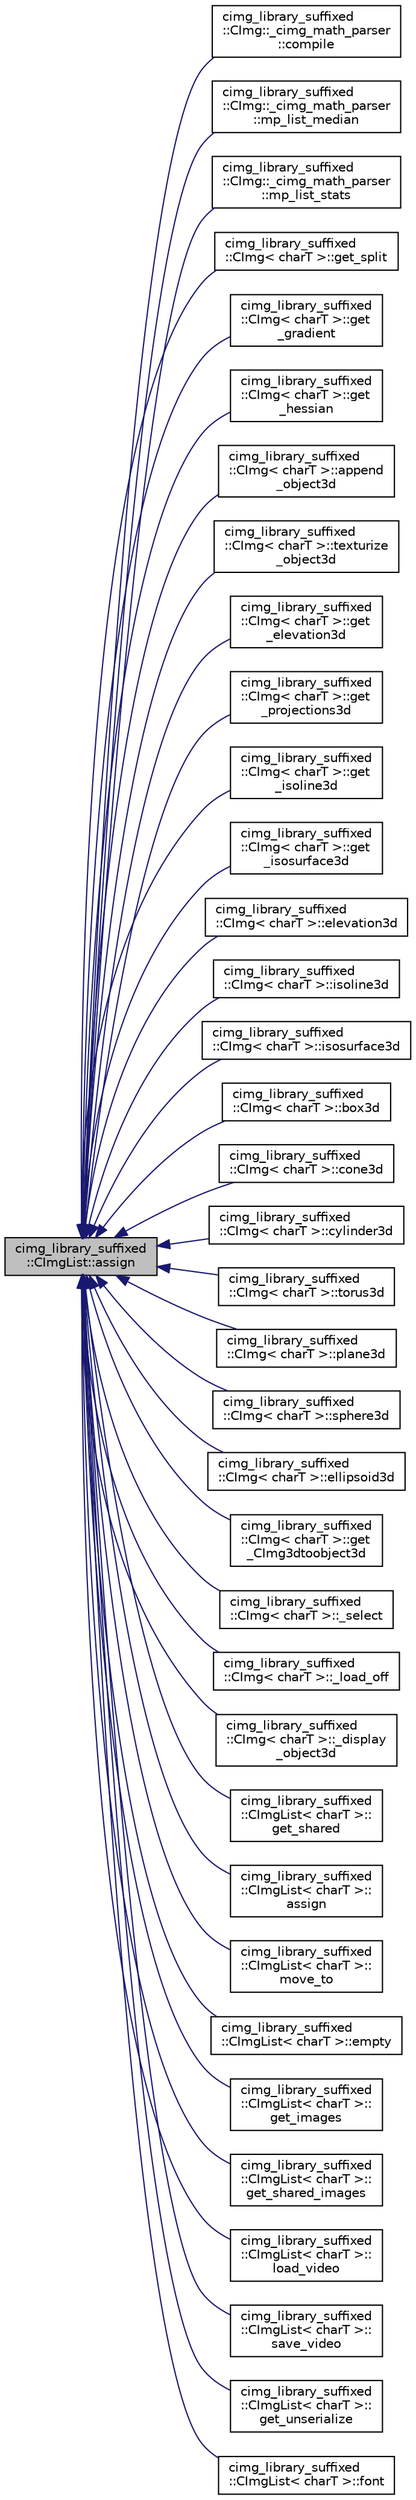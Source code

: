 digraph "cimg_library_suffixed::CImgList::assign"
{
  edge [fontname="Helvetica",fontsize="10",labelfontname="Helvetica",labelfontsize="10"];
  node [fontname="Helvetica",fontsize="10",shape=record];
  rankdir="LR";
  Node98 [label="cimg_library_suffixed\l::CImgList::assign",height=0.2,width=0.4,color="black", fillcolor="grey75", style="filled", fontcolor="black"];
  Node98 -> Node99 [dir="back",color="midnightblue",fontsize="10",style="solid",fontname="Helvetica"];
  Node99 [label="cimg_library_suffixed\l::CImg::_cimg_math_parser\l::compile",height=0.2,width=0.4,color="black", fillcolor="white", style="filled",URL="$structcimg__library__suffixed_1_1_c_img_1_1__cimg__math__parser.html#a318c44c5d1f4f0114355f37ace87a4ae"];
  Node98 -> Node100 [dir="back",color="midnightblue",fontsize="10",style="solid",fontname="Helvetica"];
  Node100 [label="cimg_library_suffixed\l::CImg::_cimg_math_parser\l::mp_list_median",height=0.2,width=0.4,color="black", fillcolor="white", style="filled",URL="$structcimg__library__suffixed_1_1_c_img_1_1__cimg__math__parser.html#ab78c2fb85a00fd6dcabc4d1622ada8d8"];
  Node98 -> Node101 [dir="back",color="midnightblue",fontsize="10",style="solid",fontname="Helvetica"];
  Node101 [label="cimg_library_suffixed\l::CImg::_cimg_math_parser\l::mp_list_stats",height=0.2,width=0.4,color="black", fillcolor="white", style="filled",URL="$structcimg__library__suffixed_1_1_c_img_1_1__cimg__math__parser.html#a91d57976b1f58cfaacd1726d65ca25de"];
  Node98 -> Node102 [dir="back",color="midnightblue",fontsize="10",style="solid",fontname="Helvetica"];
  Node102 [label="cimg_library_suffixed\l::CImg\< charT \>::get_split",height=0.2,width=0.4,color="black", fillcolor="white", style="filled",URL="$structcimg__library__suffixed_1_1_c_img.html#acae5385f7b2692787b1c50fa1663e587",tooltip="Split image into a list along specified axis. "];
  Node98 -> Node103 [dir="back",color="midnightblue",fontsize="10",style="solid",fontname="Helvetica"];
  Node103 [label="cimg_library_suffixed\l::CImg\< charT \>::get\l_gradient",height=0.2,width=0.4,color="black", fillcolor="white", style="filled",URL="$structcimg__library__suffixed_1_1_c_img.html#a0b91d1efa631f475b09ff573a0dd69a4",tooltip="Return image gradient. "];
  Node98 -> Node104 [dir="back",color="midnightblue",fontsize="10",style="solid",fontname="Helvetica"];
  Node104 [label="cimg_library_suffixed\l::CImg\< charT \>::get\l_hessian",height=0.2,width=0.4,color="black", fillcolor="white", style="filled",URL="$structcimg__library__suffixed_1_1_c_img.html#a4eb2ceb90169f0658337de1f5156fda5",tooltip="Return image hessian. "];
  Node98 -> Node105 [dir="back",color="midnightblue",fontsize="10",style="solid",fontname="Helvetica"];
  Node105 [label="cimg_library_suffixed\l::CImg\< charT \>::append\l_object3d",height=0.2,width=0.4,color="black", fillcolor="white", style="filled",URL="$structcimg__library__suffixed_1_1_c_img.html#af97fedf01cd4a4d8b7e0d11d519981e8",tooltip="Merge two 3d objects together. "];
  Node98 -> Node106 [dir="back",color="midnightblue",fontsize="10",style="solid",fontname="Helvetica"];
  Node106 [label="cimg_library_suffixed\l::CImg\< charT \>::texturize\l_object3d",height=0.2,width=0.4,color="black", fillcolor="white", style="filled",URL="$structcimg__library__suffixed_1_1_c_img.html#a42395174c544ec66191539bf76fcb360",tooltip="Texturize primitives of a 3d object. "];
  Node98 -> Node107 [dir="back",color="midnightblue",fontsize="10",style="solid",fontname="Helvetica"];
  Node107 [label="cimg_library_suffixed\l::CImg\< charT \>::get\l_elevation3d",height=0.2,width=0.4,color="black", fillcolor="white", style="filled",URL="$structcimg__library__suffixed_1_1_c_img.html#a6df02334b3342622e7439c27ec149456",tooltip="Generate a 3d elevation of the image instance. "];
  Node98 -> Node108 [dir="back",color="midnightblue",fontsize="10",style="solid",fontname="Helvetica"];
  Node108 [label="cimg_library_suffixed\l::CImg\< charT \>::get\l_projections3d",height=0.2,width=0.4,color="black", fillcolor="white", style="filled",URL="$structcimg__library__suffixed_1_1_c_img.html#a6daf74a21b7d7b540474f66f024cc4f9",tooltip="Generate the 3d projection planes of the image instance. "];
  Node98 -> Node109 [dir="back",color="midnightblue",fontsize="10",style="solid",fontname="Helvetica"];
  Node109 [label="cimg_library_suffixed\l::CImg\< charT \>::get\l_isoline3d",height=0.2,width=0.4,color="black", fillcolor="white", style="filled",URL="$structcimg__library__suffixed_1_1_c_img.html#afb6c6dfe13e9a40b69b6456e2689d057",tooltip="Generate a isoline of the image instance as a 3d object. "];
  Node98 -> Node110 [dir="back",color="midnightblue",fontsize="10",style="solid",fontname="Helvetica"];
  Node110 [label="cimg_library_suffixed\l::CImg\< charT \>::get\l_isosurface3d",height=0.2,width=0.4,color="black", fillcolor="white", style="filled",URL="$structcimg__library__suffixed_1_1_c_img.html#aae0a2d185e964035d5a13dd85208556e",tooltip="Generate an isosurface of the image instance as a 3d object. "];
  Node98 -> Node111 [dir="back",color="midnightblue",fontsize="10",style="solid",fontname="Helvetica"];
  Node111 [label="cimg_library_suffixed\l::CImg\< charT \>::elevation3d",height=0.2,width=0.4,color="black", fillcolor="white", style="filled",URL="$structcimg__library__suffixed_1_1_c_img.html#a693cdc6b4802d0fc1930890e030c1a33",tooltip="Compute 3d elevation of a function as a 3d object. "];
  Node98 -> Node112 [dir="back",color="midnightblue",fontsize="10",style="solid",fontname="Helvetica"];
  Node112 [label="cimg_library_suffixed\l::CImg\< charT \>::isoline3d",height=0.2,width=0.4,color="black", fillcolor="white", style="filled",URL="$structcimg__library__suffixed_1_1_c_img.html#aae1d41b8104d3018b50f25d47ac219e0",tooltip="Compute 0-isolines of a function, as a 3d object. "];
  Node98 -> Node113 [dir="back",color="midnightblue",fontsize="10",style="solid",fontname="Helvetica"];
  Node113 [label="cimg_library_suffixed\l::CImg\< charT \>::isosurface3d",height=0.2,width=0.4,color="black", fillcolor="white", style="filled",URL="$structcimg__library__suffixed_1_1_c_img.html#af2871222dafbcaf1ddab4701be882410",tooltip="Compute isosurface of a function, as a 3d object. "];
  Node98 -> Node114 [dir="back",color="midnightblue",fontsize="10",style="solid",fontname="Helvetica"];
  Node114 [label="cimg_library_suffixed\l::CImg\< charT \>::box3d",height=0.2,width=0.4,color="black", fillcolor="white", style="filled",URL="$structcimg__library__suffixed_1_1_c_img.html#a2d70ee859df458d9448ba2a127cedc82",tooltip="Generate a 3d box object. "];
  Node98 -> Node115 [dir="back",color="midnightblue",fontsize="10",style="solid",fontname="Helvetica"];
  Node115 [label="cimg_library_suffixed\l::CImg\< charT \>::cone3d",height=0.2,width=0.4,color="black", fillcolor="white", style="filled",URL="$structcimg__library__suffixed_1_1_c_img.html#a7cdc2da46ee1679928f178b0b886fba3",tooltip="Generate a 3d cone. "];
  Node98 -> Node116 [dir="back",color="midnightblue",fontsize="10",style="solid",fontname="Helvetica"];
  Node116 [label="cimg_library_suffixed\l::CImg\< charT \>::cylinder3d",height=0.2,width=0.4,color="black", fillcolor="white", style="filled",URL="$structcimg__library__suffixed_1_1_c_img.html#a009c1cb31d4c261774a310e10d0ee9d7",tooltip="Generate a 3d cylinder. "];
  Node98 -> Node117 [dir="back",color="midnightblue",fontsize="10",style="solid",fontname="Helvetica"];
  Node117 [label="cimg_library_suffixed\l::CImg\< charT \>::torus3d",height=0.2,width=0.4,color="black", fillcolor="white", style="filled",URL="$structcimg__library__suffixed_1_1_c_img.html#a8e6e4d77fb5eba21751926bb972d89d5",tooltip="Generate a 3d torus. "];
  Node98 -> Node118 [dir="back",color="midnightblue",fontsize="10",style="solid",fontname="Helvetica"];
  Node118 [label="cimg_library_suffixed\l::CImg\< charT \>::plane3d",height=0.2,width=0.4,color="black", fillcolor="white", style="filled",URL="$structcimg__library__suffixed_1_1_c_img.html#a38bca8940aa19a72153372c6615a0c61",tooltip="Generate a 3d XY-plane. "];
  Node98 -> Node119 [dir="back",color="midnightblue",fontsize="10",style="solid",fontname="Helvetica"];
  Node119 [label="cimg_library_suffixed\l::CImg\< charT \>::sphere3d",height=0.2,width=0.4,color="black", fillcolor="white", style="filled",URL="$structcimg__library__suffixed_1_1_c_img.html#a8025573f639ba766ca2270bf10c2d00f",tooltip="Generate a 3d sphere. "];
  Node98 -> Node120 [dir="back",color="midnightblue",fontsize="10",style="solid",fontname="Helvetica"];
  Node120 [label="cimg_library_suffixed\l::CImg\< charT \>::ellipsoid3d",height=0.2,width=0.4,color="black", fillcolor="white", style="filled",URL="$structcimg__library__suffixed_1_1_c_img.html#a0b8b15895c6d7bf28afb1878ee6cb122",tooltip="Generate a 3d ellipsoid. "];
  Node98 -> Node121 [dir="back",color="midnightblue",fontsize="10",style="solid",fontname="Helvetica"];
  Node121 [label="cimg_library_suffixed\l::CImg\< charT \>::get\l_CImg3dtoobject3d",height=0.2,width=0.4,color="black", fillcolor="white", style="filled",URL="$structcimg__library__suffixed_1_1_c_img.html#a4d0714efbea21ed5f469d21980acfac6",tooltip="Convert CImg3d representation into a 3d object . "];
  Node98 -> Node122 [dir="back",color="midnightblue",fontsize="10",style="solid",fontname="Helvetica"];
  Node122 [label="cimg_library_suffixed\l::CImg\< charT \>::_select",height=0.2,width=0.4,color="black", fillcolor="white", style="filled",URL="$structcimg__library__suffixed_1_1_c_img.html#ad9b7141242d0b6e861a8014112ddb5b5"];
  Node98 -> Node123 [dir="back",color="midnightblue",fontsize="10",style="solid",fontname="Helvetica"];
  Node123 [label="cimg_library_suffixed\l::CImg\< charT \>::_load_off",height=0.2,width=0.4,color="black", fillcolor="white", style="filled",URL="$structcimg__library__suffixed_1_1_c_img.html#a8f2efb14f687ccdb85c060757ca5a306"];
  Node98 -> Node124 [dir="back",color="midnightblue",fontsize="10",style="solid",fontname="Helvetica"];
  Node124 [label="cimg_library_suffixed\l::CImg\< charT \>::_display\l_object3d",height=0.2,width=0.4,color="black", fillcolor="white", style="filled",URL="$structcimg__library__suffixed_1_1_c_img.html#a8b40db5a9818c3f961a90840b271de6c"];
  Node98 -> Node125 [dir="back",color="midnightblue",fontsize="10",style="solid",fontname="Helvetica"];
  Node125 [label="cimg_library_suffixed\l::CImgList\< charT \>::\lget_shared",height=0.2,width=0.4,color="black", fillcolor="white", style="filled",URL="$structcimg__library__suffixed_1_1_c_img_list.html#a60bac5909029428b39ffc726b5f25079",tooltip="Return a list with elements being shared copies of images in the list instance. "];
  Node98 -> Node126 [dir="back",color="midnightblue",fontsize="10",style="solid",fontname="Helvetica"];
  Node126 [label="cimg_library_suffixed\l::CImgList\< charT \>::\lassign",height=0.2,width=0.4,color="black", fillcolor="white", style="filled",URL="$structcimg__library__suffixed_1_1_c_img_list.html#ab896c4f7d87bc33821231b37dd85f79e",tooltip="Construct list as a copy of an existing list and force shared state of elements  . "];
  Node98 -> Node127 [dir="back",color="midnightblue",fontsize="10",style="solid",fontname="Helvetica"];
  Node127 [label="cimg_library_suffixed\l::CImgList\< charT \>::\lmove_to",height=0.2,width=0.4,color="black", fillcolor="white", style="filled",URL="$structcimg__library__suffixed_1_1_c_img_list.html#aa70386a8220b072cfebd654cb1ea636a",tooltip="Transfer the content of the list instance to another list. "];
  Node98 -> Node128 [dir="back",color="midnightblue",fontsize="10",style="solid",fontname="Helvetica"];
  Node128 [label="cimg_library_suffixed\l::CImgList\< charT \>::empty",height=0.2,width=0.4,color="black", fillcolor="white", style="filled",URL="$structcimg__library__suffixed_1_1_c_img_list.html#afa0892dccfa1637ad92f7f453ad747ae",tooltip="Return a reference to an empty list. "];
  Node98 -> Node129 [dir="back",color="midnightblue",fontsize="10",style="solid",fontname="Helvetica"];
  Node129 [label="cimg_library_suffixed\l::CImgList\< charT \>::\lget_images",height=0.2,width=0.4,color="black", fillcolor="white", style="filled",URL="$structcimg__library__suffixed_1_1_c_img_list.html#a0e6faec8870636554173cb235ce90202",tooltip="Return a sublist . "];
  Node98 -> Node130 [dir="back",color="midnightblue",fontsize="10",style="solid",fontname="Helvetica"];
  Node130 [label="cimg_library_suffixed\l::CImgList\< charT \>::\lget_shared_images",height=0.2,width=0.4,color="black", fillcolor="white", style="filled",URL="$structcimg__library__suffixed_1_1_c_img_list.html#a1a54d7eef89663fdcc5ffb61ed9a48b5",tooltip="Return a shared sublist. "];
  Node98 -> Node131 [dir="back",color="midnightblue",fontsize="10",style="solid",fontname="Helvetica"];
  Node131 [label="cimg_library_suffixed\l::CImgList\< charT \>::\lload_video",height=0.2,width=0.4,color="black", fillcolor="white", style="filled",URL="$structcimg__library__suffixed_1_1_c_img_list.html#a23a2c8ad55006cc12ef5316355e46ea0",tooltip="Load an image from a video file, using OpenCV library. "];
  Node98 -> Node132 [dir="back",color="midnightblue",fontsize="10",style="solid",fontname="Helvetica"];
  Node132 [label="cimg_library_suffixed\l::CImgList\< charT \>::\lsave_video",height=0.2,width=0.4,color="black", fillcolor="white", style="filled",URL="$structcimg__library__suffixed_1_1_c_img_list.html#a4fcada66102d9f9245f11d2127dbe8fb",tooltip="Save image sequence, using the OpenCV library. "];
  Node98 -> Node133 [dir="back",color="midnightblue",fontsize="10",style="solid",fontname="Helvetica"];
  Node133 [label="cimg_library_suffixed\l::CImgList\< charT \>::\lget_unserialize",height=0.2,width=0.4,color="black", fillcolor="white", style="filled",URL="$structcimg__library__suffixed_1_1_c_img_list.html#ab2437a10d0bbe2f4d5e91a49dc5cd105",tooltip="Unserialize a CImg<unsigned char> serialized buffer into a CImgList<T> list. "];
  Node98 -> Node134 [dir="back",color="midnightblue",fontsize="10",style="solid",fontname="Helvetica"];
  Node134 [label="cimg_library_suffixed\l::CImgList\< charT \>::font",height=0.2,width=0.4,color="black", fillcolor="white", style="filled",URL="$structcimg__library__suffixed_1_1_c_img_list.html#aeb4a6463a473fa5935f69534ca1a49c8",tooltip="Return a CImg pre-defined font with desired size. "];
}
